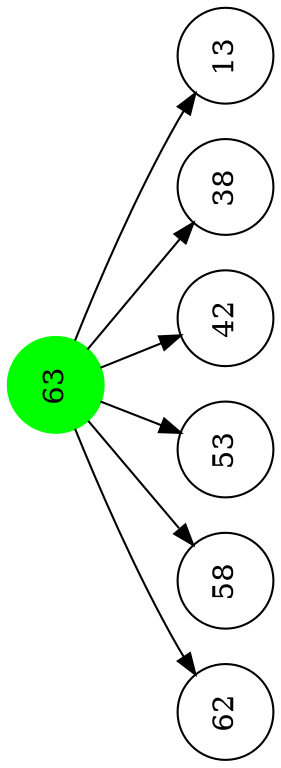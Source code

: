  digraph change {
 	orientation=landscape;
 	size = 10;
 	fontname="Helvetica";
 	compound=true;

	63 [shape=circle, label="63", style="filled", color="green"];
	62 [shape=circle, label="62"];
	58 [shape=circle, label="58"];
	53 [shape=circle, label="53"];
	42 [shape=circle, label="42"];
	38 [shape=circle, label="38"];
	13 [shape=circle, label="13"];


	63 -> 62;
	63 -> 58;
	63 -> 53;
	63 -> 42;
	63 -> 38;
	63 -> 13;

 }
